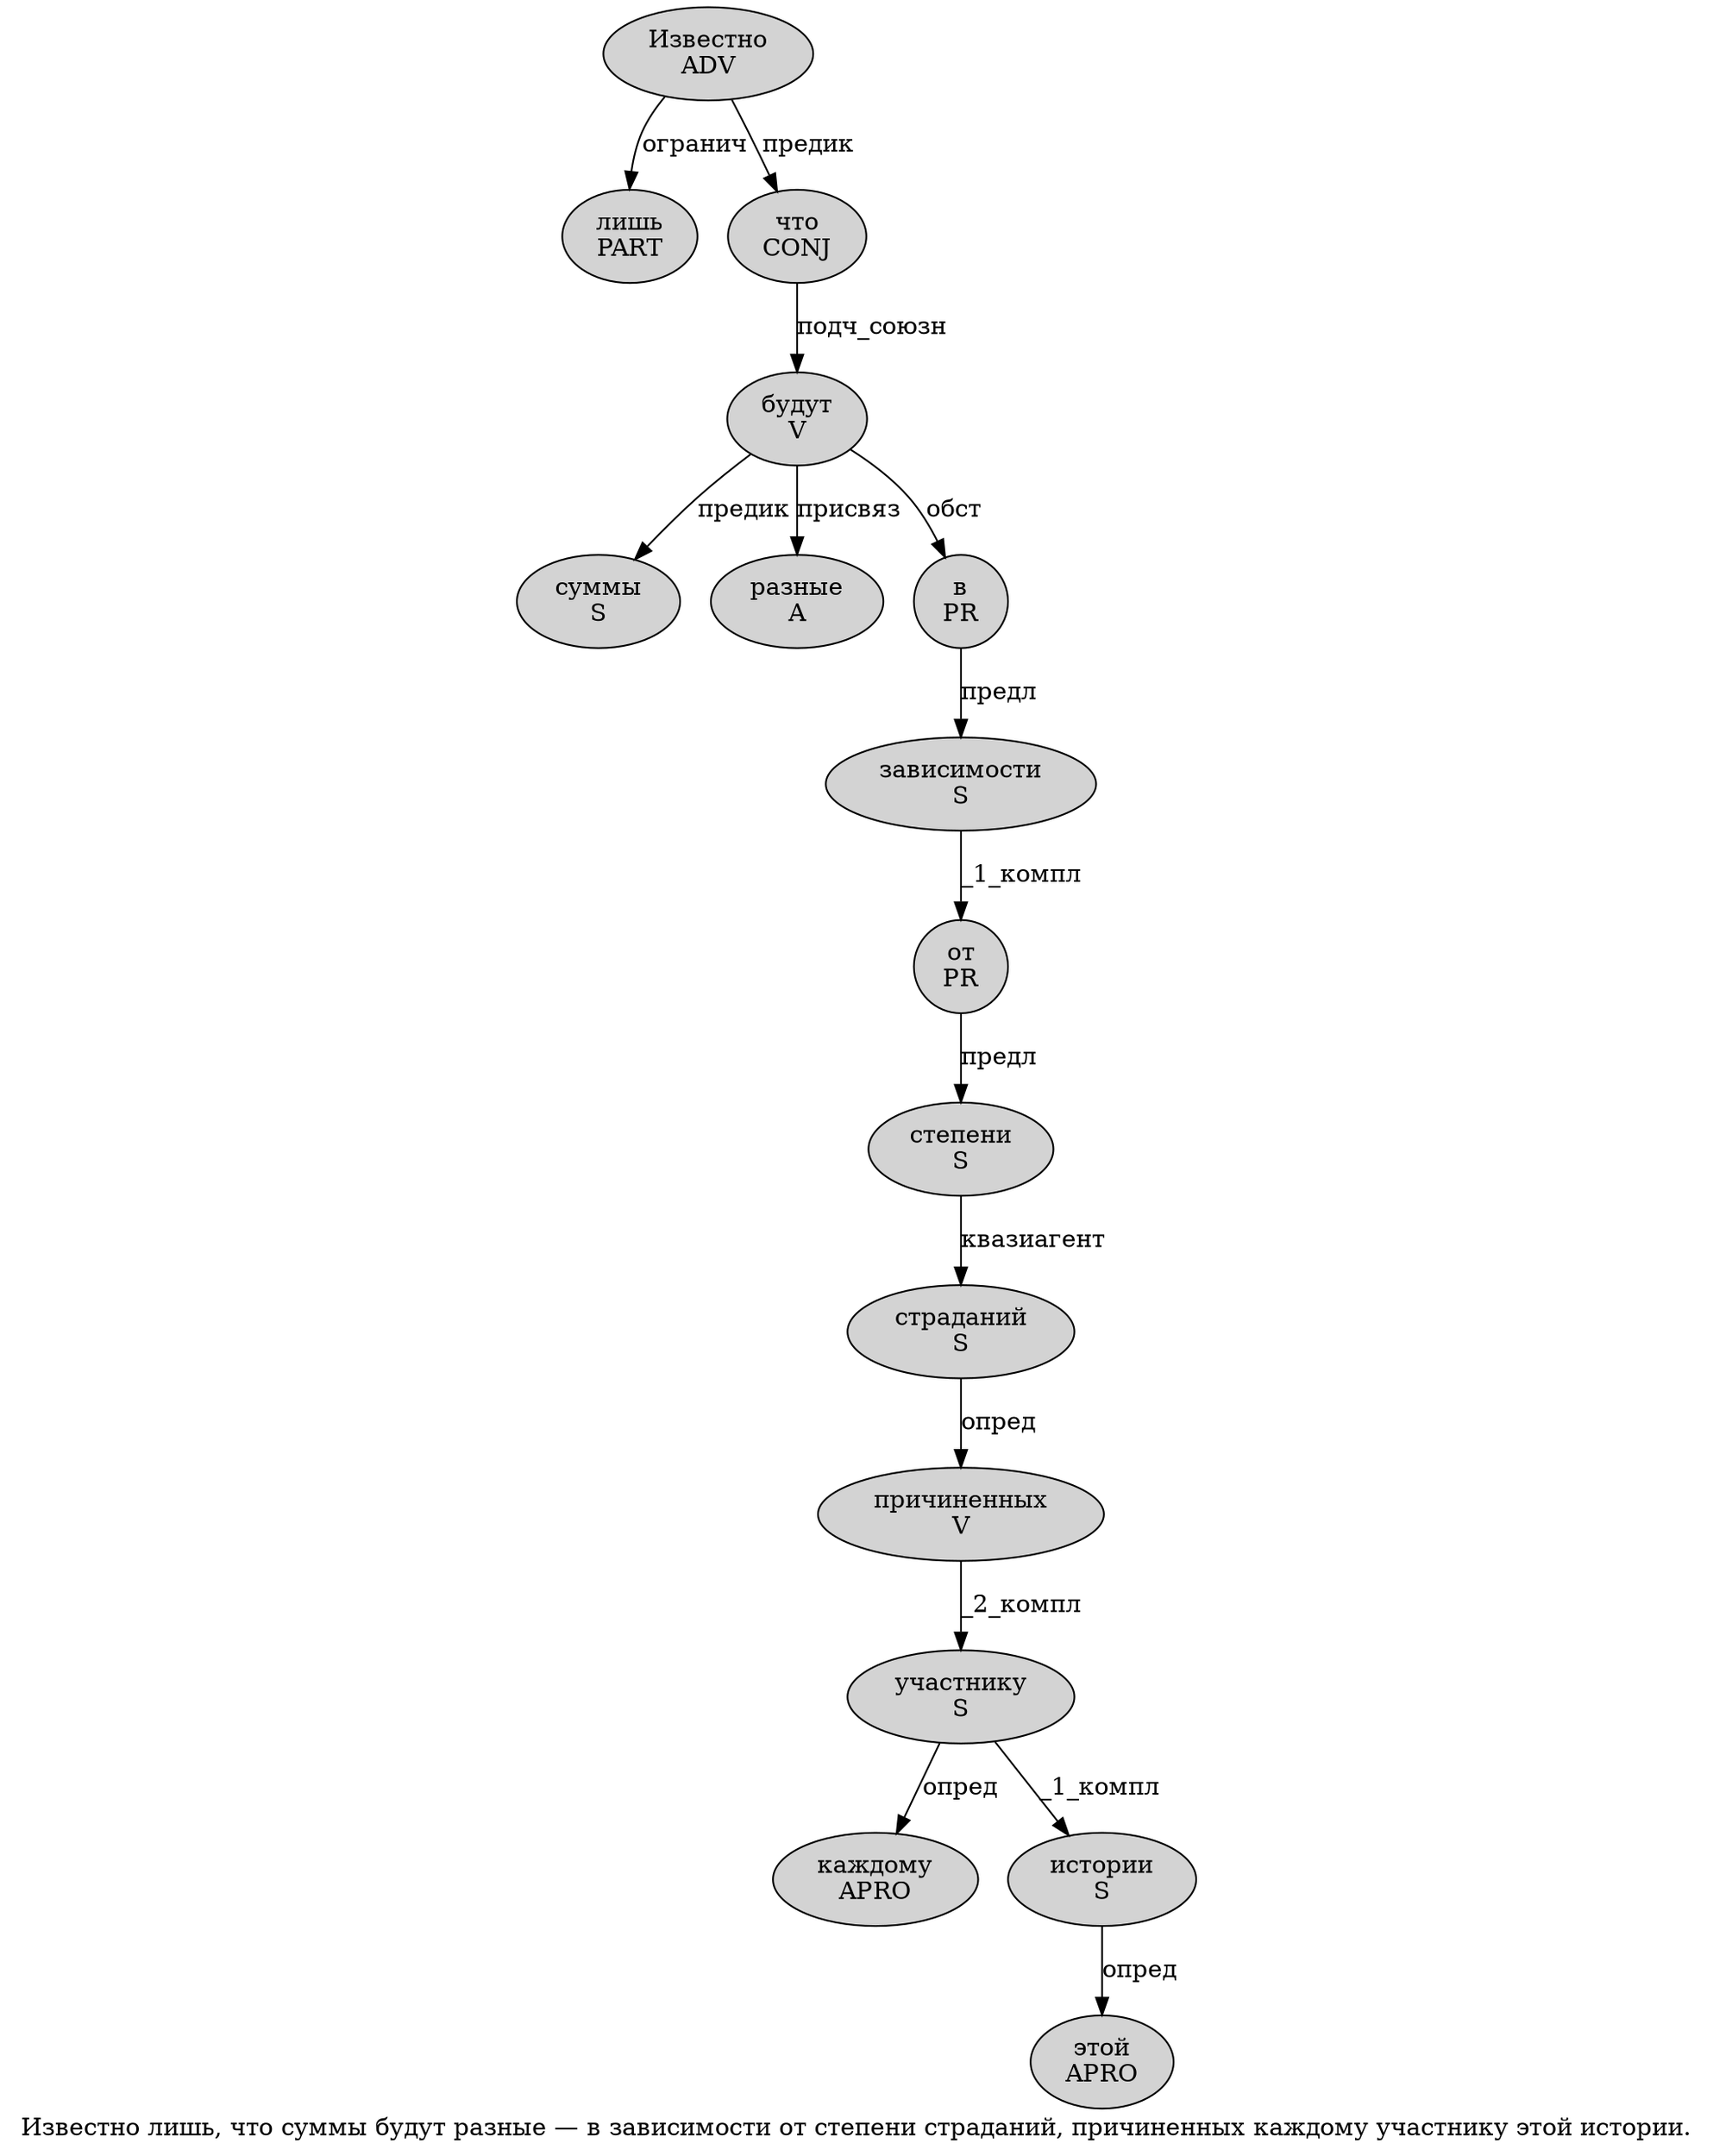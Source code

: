 digraph SENTENCE_626 {
	graph [label="Известно лишь, что суммы будут разные — в зависимости от степени страданий, причиненных каждому участнику этой истории."]
	node [style=filled]
		0 [label="Известно
ADV" color="" fillcolor=lightgray penwidth=1 shape=ellipse]
		1 [label="лишь
PART" color="" fillcolor=lightgray penwidth=1 shape=ellipse]
		3 [label="что
CONJ" color="" fillcolor=lightgray penwidth=1 shape=ellipse]
		4 [label="суммы
S" color="" fillcolor=lightgray penwidth=1 shape=ellipse]
		5 [label="будут
V" color="" fillcolor=lightgray penwidth=1 shape=ellipse]
		6 [label="разные
A" color="" fillcolor=lightgray penwidth=1 shape=ellipse]
		8 [label="в
PR" color="" fillcolor=lightgray penwidth=1 shape=ellipse]
		9 [label="зависимости
S" color="" fillcolor=lightgray penwidth=1 shape=ellipse]
		10 [label="от
PR" color="" fillcolor=lightgray penwidth=1 shape=ellipse]
		11 [label="степени
S" color="" fillcolor=lightgray penwidth=1 shape=ellipse]
		12 [label="страданий
S" color="" fillcolor=lightgray penwidth=1 shape=ellipse]
		14 [label="причиненных
V" color="" fillcolor=lightgray penwidth=1 shape=ellipse]
		15 [label="каждому
APRO" color="" fillcolor=lightgray penwidth=1 shape=ellipse]
		16 [label="участнику
S" color="" fillcolor=lightgray penwidth=1 shape=ellipse]
		17 [label="этой
APRO" color="" fillcolor=lightgray penwidth=1 shape=ellipse]
		18 [label="истории
S" color="" fillcolor=lightgray penwidth=1 shape=ellipse]
			3 -> 5 [label="подч_союзн"]
			12 -> 14 [label="опред"]
			9 -> 10 [label="_1_компл"]
			5 -> 4 [label="предик"]
			5 -> 6 [label="присвяз"]
			5 -> 8 [label="обст"]
			0 -> 1 [label="огранич"]
			0 -> 3 [label="предик"]
			14 -> 16 [label="_2_компл"]
			10 -> 11 [label="предл"]
			16 -> 15 [label="опред"]
			16 -> 18 [label="_1_компл"]
			8 -> 9 [label="предл"]
			18 -> 17 [label="опред"]
			11 -> 12 [label="квазиагент"]
}